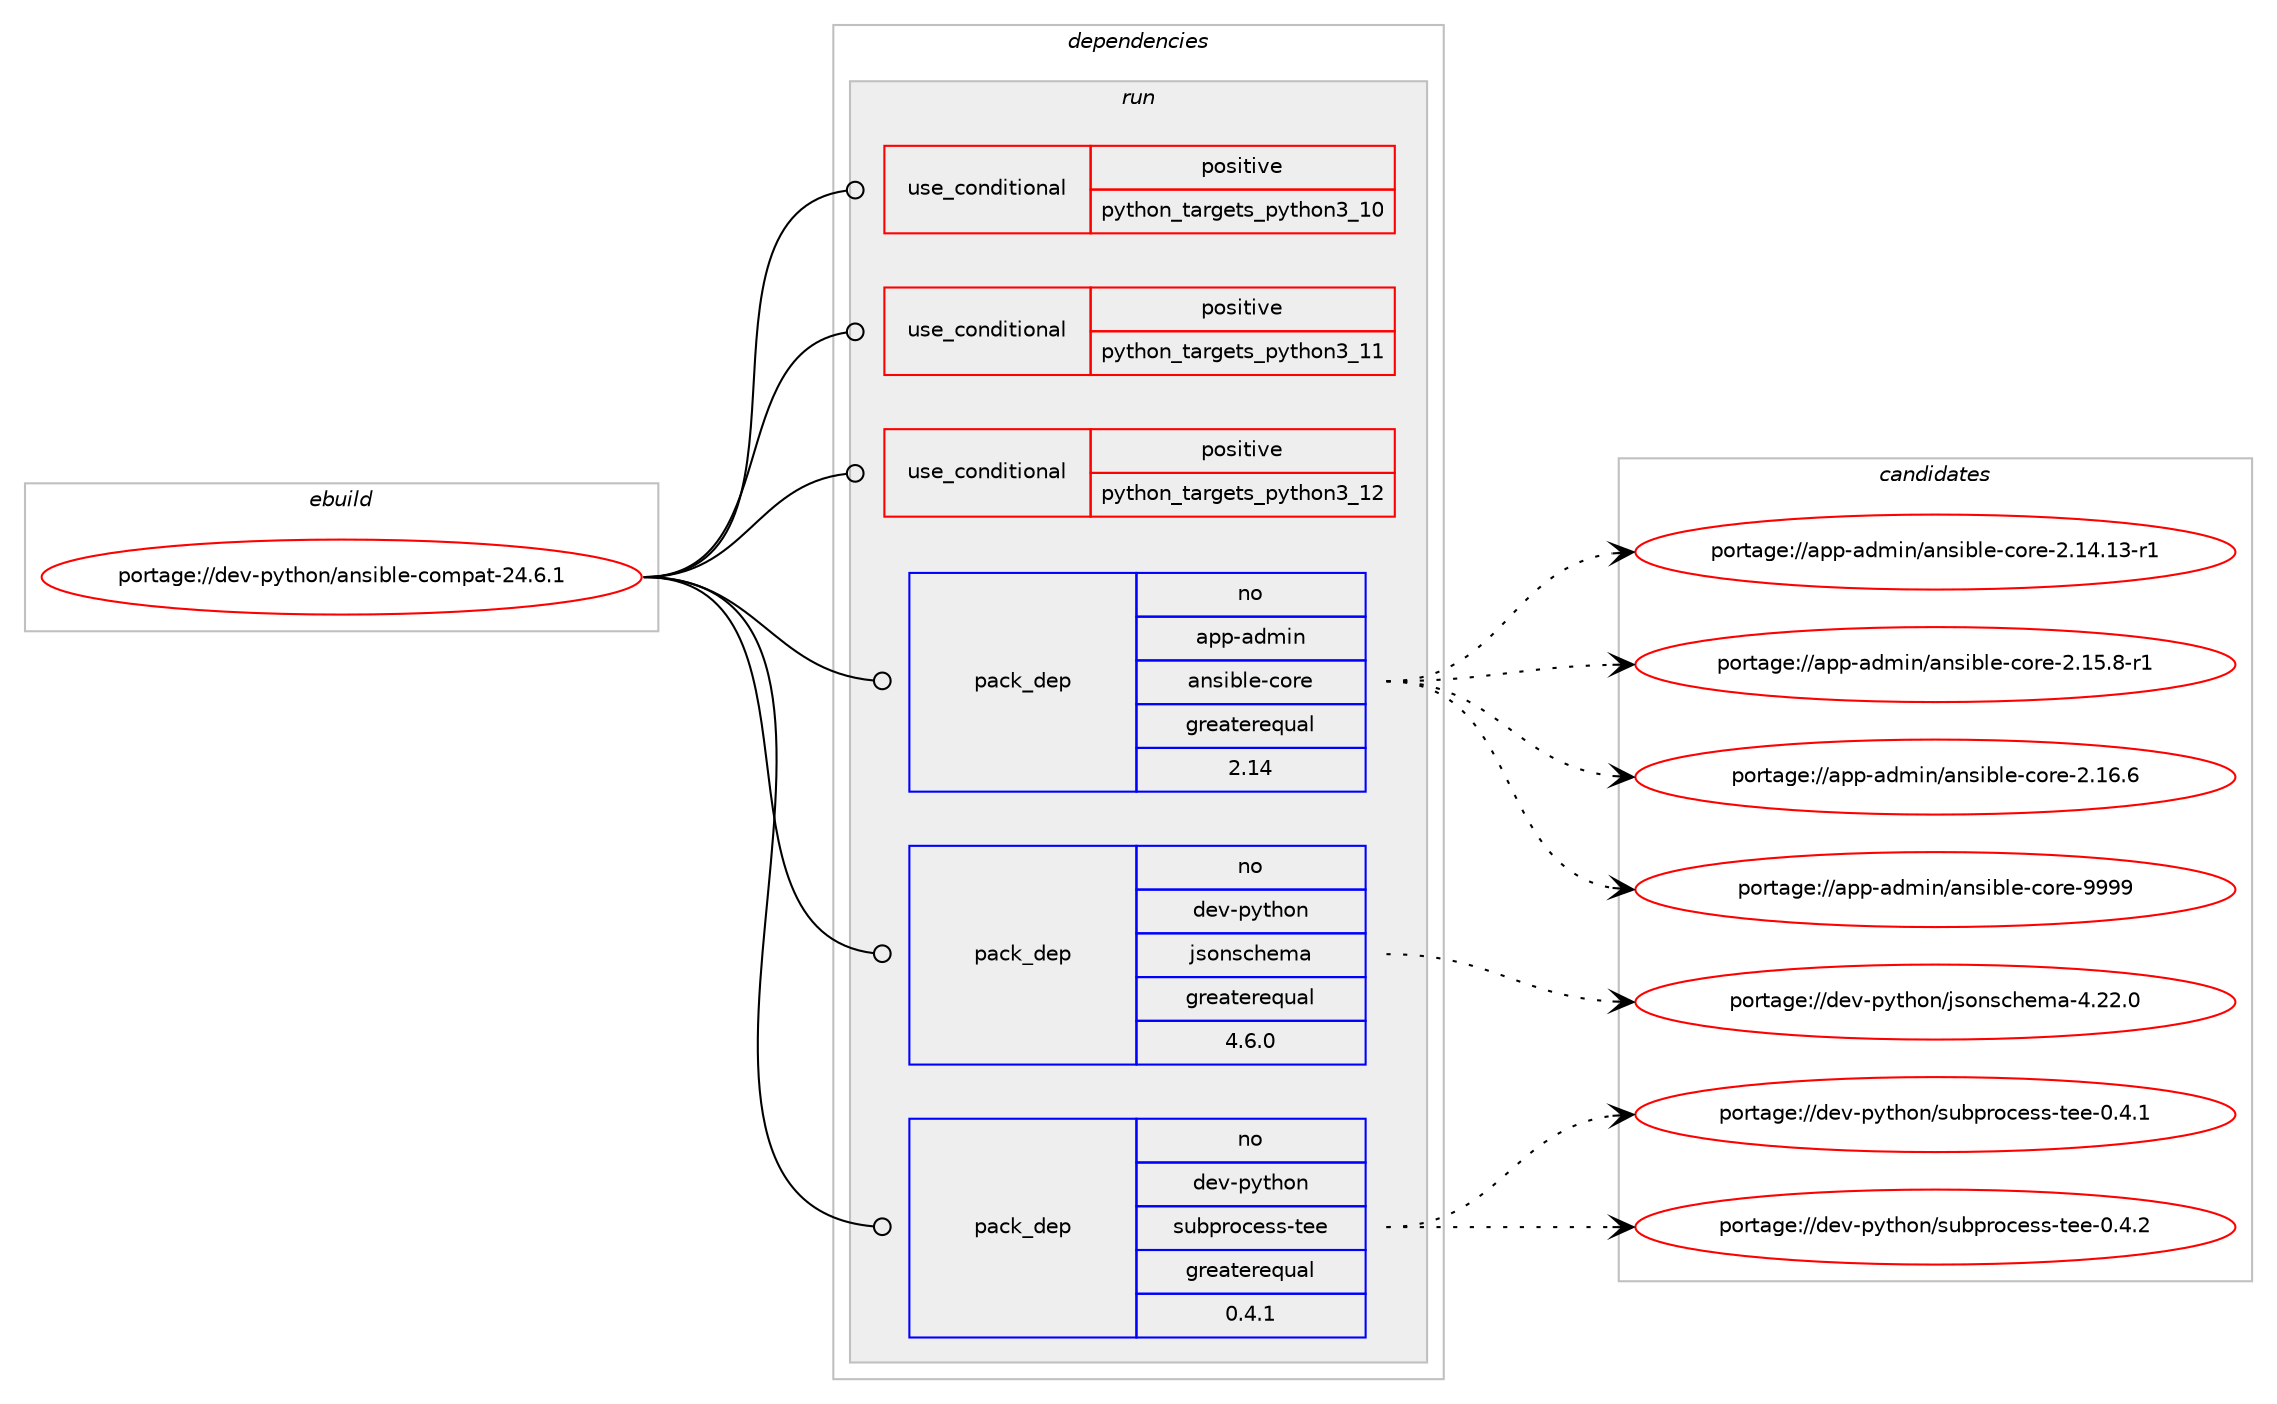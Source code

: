 digraph prolog {

# *************
# Graph options
# *************

newrank=true;
concentrate=true;
compound=true;
graph [rankdir=LR,fontname=Helvetica,fontsize=10,ranksep=1.5];#, ranksep=2.5, nodesep=0.2];
edge  [arrowhead=vee];
node  [fontname=Helvetica,fontsize=10];

# **********
# The ebuild
# **********

subgraph cluster_leftcol {
color=gray;
rank=same;
label=<<i>ebuild</i>>;
id [label="portage://dev-python/ansible-compat-24.6.1", color=red, width=4, href="../dev-python/ansible-compat-24.6.1.svg"];
}

# ****************
# The dependencies
# ****************

subgraph cluster_midcol {
color=gray;
label=<<i>dependencies</i>>;
subgraph cluster_compile {
fillcolor="#eeeeee";
style=filled;
label=<<i>compile</i>>;
}
subgraph cluster_compileandrun {
fillcolor="#eeeeee";
style=filled;
label=<<i>compile and run</i>>;
}
subgraph cluster_run {
fillcolor="#eeeeee";
style=filled;
label=<<i>run</i>>;
subgraph cond30011 {
dependency71204 [label=<<TABLE BORDER="0" CELLBORDER="1" CELLSPACING="0" CELLPADDING="4"><TR><TD ROWSPAN="3" CELLPADDING="10">use_conditional</TD></TR><TR><TD>positive</TD></TR><TR><TD>python_targets_python3_10</TD></TR></TABLE>>, shape=none, color=red];
# *** BEGIN UNKNOWN DEPENDENCY TYPE (TODO) ***
# dependency71204 -> package_dependency(portage://dev-python/ansible-compat-24.6.1,run,no,dev-lang,python,none,[,,],[slot(3.10)],[])
# *** END UNKNOWN DEPENDENCY TYPE (TODO) ***

}
id:e -> dependency71204:w [weight=20,style="solid",arrowhead="odot"];
subgraph cond30012 {
dependency71205 [label=<<TABLE BORDER="0" CELLBORDER="1" CELLSPACING="0" CELLPADDING="4"><TR><TD ROWSPAN="3" CELLPADDING="10">use_conditional</TD></TR><TR><TD>positive</TD></TR><TR><TD>python_targets_python3_11</TD></TR></TABLE>>, shape=none, color=red];
# *** BEGIN UNKNOWN DEPENDENCY TYPE (TODO) ***
# dependency71205 -> package_dependency(portage://dev-python/ansible-compat-24.6.1,run,no,dev-lang,python,none,[,,],[slot(3.11)],[])
# *** END UNKNOWN DEPENDENCY TYPE (TODO) ***

}
id:e -> dependency71205:w [weight=20,style="solid",arrowhead="odot"];
subgraph cond30013 {
dependency71206 [label=<<TABLE BORDER="0" CELLBORDER="1" CELLSPACING="0" CELLPADDING="4"><TR><TD ROWSPAN="3" CELLPADDING="10">use_conditional</TD></TR><TR><TD>positive</TD></TR><TR><TD>python_targets_python3_12</TD></TR></TABLE>>, shape=none, color=red];
# *** BEGIN UNKNOWN DEPENDENCY TYPE (TODO) ***
# dependency71206 -> package_dependency(portage://dev-python/ansible-compat-24.6.1,run,no,dev-lang,python,none,[,,],[slot(3.12)],[])
# *** END UNKNOWN DEPENDENCY TYPE (TODO) ***

}
id:e -> dependency71206:w [weight=20,style="solid",arrowhead="odot"];
subgraph pack39984 {
dependency71207 [label=<<TABLE BORDER="0" CELLBORDER="1" CELLSPACING="0" CELLPADDING="4" WIDTH="220"><TR><TD ROWSPAN="6" CELLPADDING="30">pack_dep</TD></TR><TR><TD WIDTH="110">no</TD></TR><TR><TD>app-admin</TD></TR><TR><TD>ansible-core</TD></TR><TR><TD>greaterequal</TD></TR><TR><TD>2.14</TD></TR></TABLE>>, shape=none, color=blue];
}
id:e -> dependency71207:w [weight=20,style="solid",arrowhead="odot"];
subgraph pack39985 {
dependency71208 [label=<<TABLE BORDER="0" CELLBORDER="1" CELLSPACING="0" CELLPADDING="4" WIDTH="220"><TR><TD ROWSPAN="6" CELLPADDING="30">pack_dep</TD></TR><TR><TD WIDTH="110">no</TD></TR><TR><TD>dev-python</TD></TR><TR><TD>jsonschema</TD></TR><TR><TD>greaterequal</TD></TR><TR><TD>4.6.0</TD></TR></TABLE>>, shape=none, color=blue];
}
id:e -> dependency71208:w [weight=20,style="solid",arrowhead="odot"];
# *** BEGIN UNKNOWN DEPENDENCY TYPE (TODO) ***
# id -> package_dependency(portage://dev-python/ansible-compat-24.6.1,run,no,dev-python,packaging,none,[,,],[],[use(optenable(python_targets_python3_10),negative),use(optenable(python_targets_python3_11),negative),use(optenable(python_targets_python3_12),negative)])
# *** END UNKNOWN DEPENDENCY TYPE (TODO) ***

# *** BEGIN UNKNOWN DEPENDENCY TYPE (TODO) ***
# id -> package_dependency(portage://dev-python/ansible-compat-24.6.1,run,no,dev-python,pyyaml,none,[,,],[],[use(optenable(python_targets_python3_10),negative),use(optenable(python_targets_python3_11),negative),use(optenable(python_targets_python3_12),negative)])
# *** END UNKNOWN DEPENDENCY TYPE (TODO) ***

subgraph pack39986 {
dependency71209 [label=<<TABLE BORDER="0" CELLBORDER="1" CELLSPACING="0" CELLPADDING="4" WIDTH="220"><TR><TD ROWSPAN="6" CELLPADDING="30">pack_dep</TD></TR><TR><TD WIDTH="110">no</TD></TR><TR><TD>dev-python</TD></TR><TR><TD>subprocess-tee</TD></TR><TR><TD>greaterequal</TD></TR><TR><TD>0.4.1</TD></TR></TABLE>>, shape=none, color=blue];
}
id:e -> dependency71209:w [weight=20,style="solid",arrowhead="odot"];
}
}

# **************
# The candidates
# **************

subgraph cluster_choices {
rank=same;
color=gray;
label=<<i>candidates</i>>;

subgraph choice39984 {
color=black;
nodesep=1;
choice971121124597100109105110479711011510598108101459911111410145504649524649514511449 [label="portage://app-admin/ansible-core-2.14.13-r1", color=red, width=4,href="../app-admin/ansible-core-2.14.13-r1.svg"];
choice9711211245971001091051104797110115105981081014599111114101455046495346564511449 [label="portage://app-admin/ansible-core-2.15.8-r1", color=red, width=4,href="../app-admin/ansible-core-2.15.8-r1.svg"];
choice971121124597100109105110479711011510598108101459911111410145504649544654 [label="portage://app-admin/ansible-core-2.16.6", color=red, width=4,href="../app-admin/ansible-core-2.16.6.svg"];
choice97112112459710010910511047971101151059810810145991111141014557575757 [label="portage://app-admin/ansible-core-9999", color=red, width=4,href="../app-admin/ansible-core-9999.svg"];
dependency71207:e -> choice971121124597100109105110479711011510598108101459911111410145504649524649514511449:w [style=dotted,weight="100"];
dependency71207:e -> choice9711211245971001091051104797110115105981081014599111114101455046495346564511449:w [style=dotted,weight="100"];
dependency71207:e -> choice971121124597100109105110479711011510598108101459911111410145504649544654:w [style=dotted,weight="100"];
dependency71207:e -> choice97112112459710010910511047971101151059810810145991111141014557575757:w [style=dotted,weight="100"];
}
subgraph choice39985 {
color=black;
nodesep=1;
choice1001011184511212111610411111047106115111110115991041011099745524650504648 [label="portage://dev-python/jsonschema-4.22.0", color=red, width=4,href="../dev-python/jsonschema-4.22.0.svg"];
dependency71208:e -> choice1001011184511212111610411111047106115111110115991041011099745524650504648:w [style=dotted,weight="100"];
}
subgraph choice39986 {
color=black;
nodesep=1;
choice1001011184511212111610411111047115117981121141119910111511545116101101454846524649 [label="portage://dev-python/subprocess-tee-0.4.1", color=red, width=4,href="../dev-python/subprocess-tee-0.4.1.svg"];
choice1001011184511212111610411111047115117981121141119910111511545116101101454846524650 [label="portage://dev-python/subprocess-tee-0.4.2", color=red, width=4,href="../dev-python/subprocess-tee-0.4.2.svg"];
dependency71209:e -> choice1001011184511212111610411111047115117981121141119910111511545116101101454846524649:w [style=dotted,weight="100"];
dependency71209:e -> choice1001011184511212111610411111047115117981121141119910111511545116101101454846524650:w [style=dotted,weight="100"];
}
}

}
